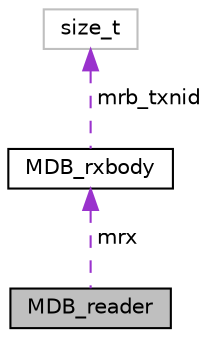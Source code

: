 digraph "MDB_reader"
{
  edge [fontname="Helvetica",fontsize="10",labelfontname="Helvetica",labelfontsize="10"];
  node [fontname="Helvetica",fontsize="10",shape=record];
  Node1 [label="MDB_reader",height=0.2,width=0.4,color="black", fillcolor="grey75", style="filled", fontcolor="black"];
  Node2 -> Node1 [dir="back",color="darkorchid3",fontsize="10",style="dashed",label=" mrx" ];
  Node2 [label="MDB_rxbody",height=0.2,width=0.4,color="black", fillcolor="white", style="filled",URL="$struct_m_d_b__rxbody.html"];
  Node3 -> Node2 [dir="back",color="darkorchid3",fontsize="10",style="dashed",label=" mrb_txnid" ];
  Node3 [label="size_t",height=0.2,width=0.4,color="grey75", fillcolor="white", style="filled"];
}
